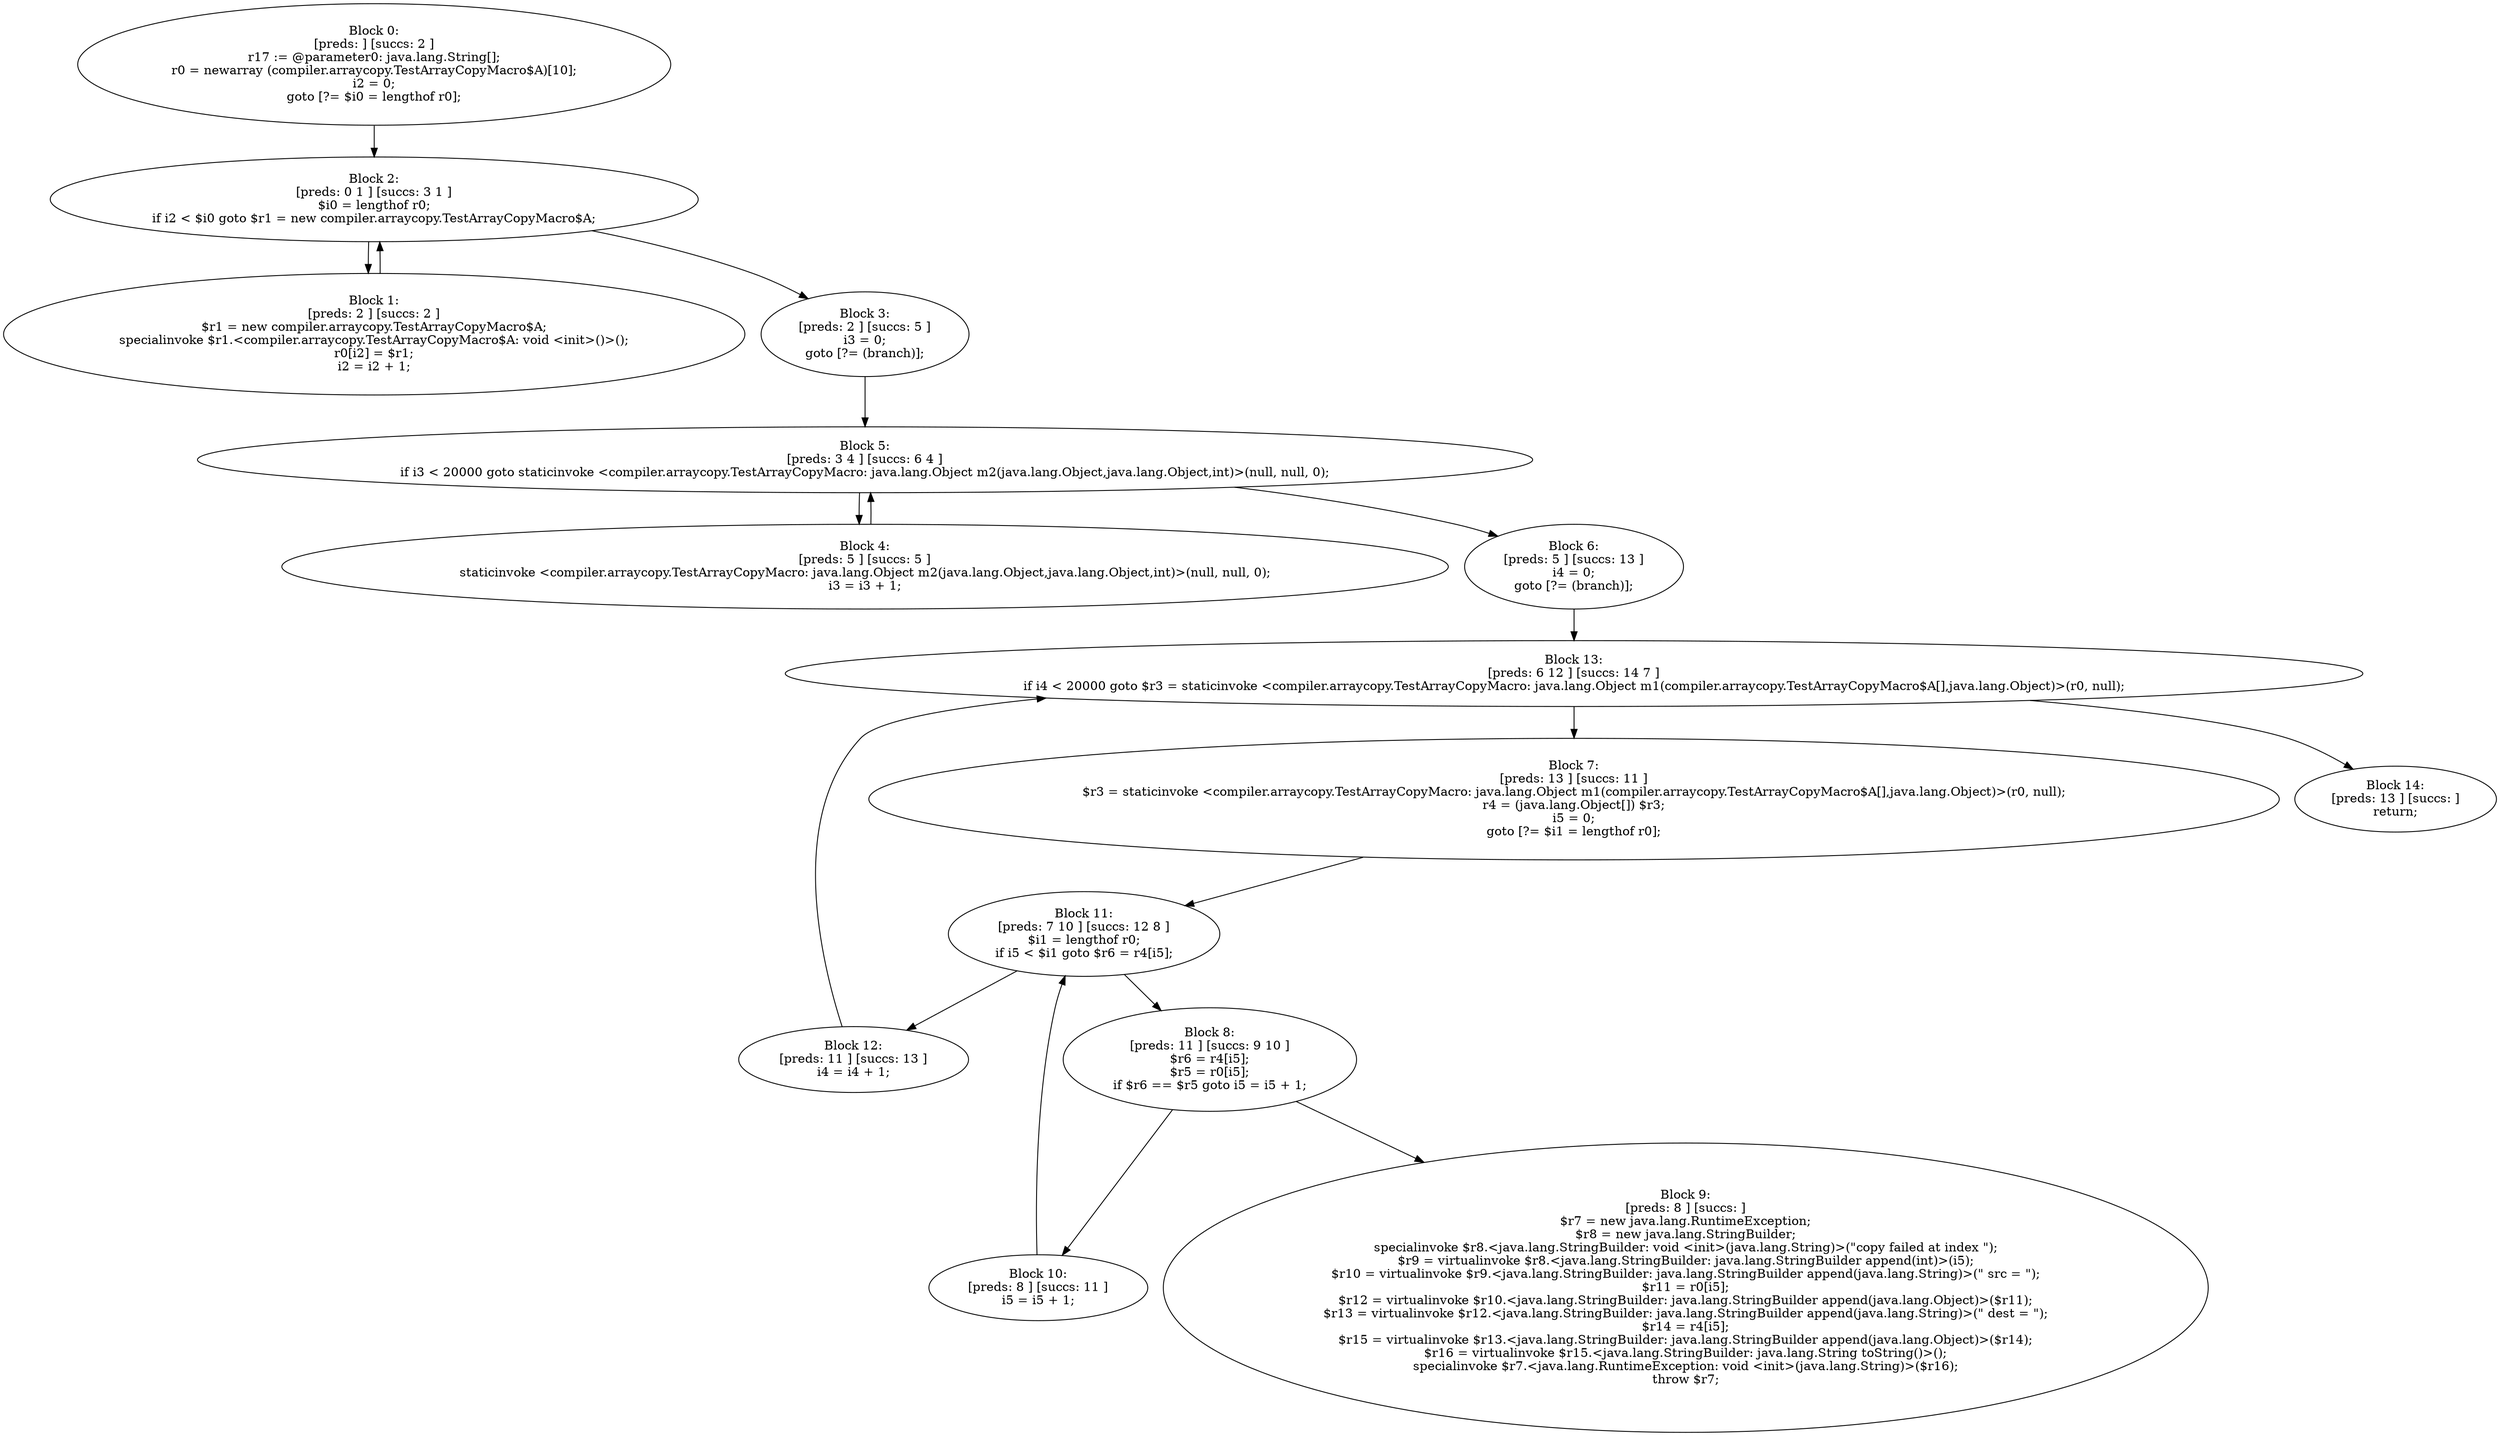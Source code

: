 digraph "unitGraph" {
    "Block 0:
[preds: ] [succs: 2 ]
r17 := @parameter0: java.lang.String[];
r0 = newarray (compiler.arraycopy.TestArrayCopyMacro$A)[10];
i2 = 0;
goto [?= $i0 = lengthof r0];
"
    "Block 1:
[preds: 2 ] [succs: 2 ]
$r1 = new compiler.arraycopy.TestArrayCopyMacro$A;
specialinvoke $r1.<compiler.arraycopy.TestArrayCopyMacro$A: void <init>()>();
r0[i2] = $r1;
i2 = i2 + 1;
"
    "Block 2:
[preds: 0 1 ] [succs: 3 1 ]
$i0 = lengthof r0;
if i2 < $i0 goto $r1 = new compiler.arraycopy.TestArrayCopyMacro$A;
"
    "Block 3:
[preds: 2 ] [succs: 5 ]
i3 = 0;
goto [?= (branch)];
"
    "Block 4:
[preds: 5 ] [succs: 5 ]
staticinvoke <compiler.arraycopy.TestArrayCopyMacro: java.lang.Object m2(java.lang.Object,java.lang.Object,int)>(null, null, 0);
i3 = i3 + 1;
"
    "Block 5:
[preds: 3 4 ] [succs: 6 4 ]
if i3 < 20000 goto staticinvoke <compiler.arraycopy.TestArrayCopyMacro: java.lang.Object m2(java.lang.Object,java.lang.Object,int)>(null, null, 0);
"
    "Block 6:
[preds: 5 ] [succs: 13 ]
i4 = 0;
goto [?= (branch)];
"
    "Block 7:
[preds: 13 ] [succs: 11 ]
$r3 = staticinvoke <compiler.arraycopy.TestArrayCopyMacro: java.lang.Object m1(compiler.arraycopy.TestArrayCopyMacro$A[],java.lang.Object)>(r0, null);
r4 = (java.lang.Object[]) $r3;
i5 = 0;
goto [?= $i1 = lengthof r0];
"
    "Block 8:
[preds: 11 ] [succs: 9 10 ]
$r6 = r4[i5];
$r5 = r0[i5];
if $r6 == $r5 goto i5 = i5 + 1;
"
    "Block 9:
[preds: 8 ] [succs: ]
$r7 = new java.lang.RuntimeException;
$r8 = new java.lang.StringBuilder;
specialinvoke $r8.<java.lang.StringBuilder: void <init>(java.lang.String)>(\"copy failed at index \");
$r9 = virtualinvoke $r8.<java.lang.StringBuilder: java.lang.StringBuilder append(int)>(i5);
$r10 = virtualinvoke $r9.<java.lang.StringBuilder: java.lang.StringBuilder append(java.lang.String)>(\" src = \");
$r11 = r0[i5];
$r12 = virtualinvoke $r10.<java.lang.StringBuilder: java.lang.StringBuilder append(java.lang.Object)>($r11);
$r13 = virtualinvoke $r12.<java.lang.StringBuilder: java.lang.StringBuilder append(java.lang.String)>(\" dest = \");
$r14 = r4[i5];
$r15 = virtualinvoke $r13.<java.lang.StringBuilder: java.lang.StringBuilder append(java.lang.Object)>($r14);
$r16 = virtualinvoke $r15.<java.lang.StringBuilder: java.lang.String toString()>();
specialinvoke $r7.<java.lang.RuntimeException: void <init>(java.lang.String)>($r16);
throw $r7;
"
    "Block 10:
[preds: 8 ] [succs: 11 ]
i5 = i5 + 1;
"
    "Block 11:
[preds: 7 10 ] [succs: 12 8 ]
$i1 = lengthof r0;
if i5 < $i1 goto $r6 = r4[i5];
"
    "Block 12:
[preds: 11 ] [succs: 13 ]
i4 = i4 + 1;
"
    "Block 13:
[preds: 6 12 ] [succs: 14 7 ]
if i4 < 20000 goto $r3 = staticinvoke <compiler.arraycopy.TestArrayCopyMacro: java.lang.Object m1(compiler.arraycopy.TestArrayCopyMacro$A[],java.lang.Object)>(r0, null);
"
    "Block 14:
[preds: 13 ] [succs: ]
return;
"
    "Block 0:
[preds: ] [succs: 2 ]
r17 := @parameter0: java.lang.String[];
r0 = newarray (compiler.arraycopy.TestArrayCopyMacro$A)[10];
i2 = 0;
goto [?= $i0 = lengthof r0];
"->"Block 2:
[preds: 0 1 ] [succs: 3 1 ]
$i0 = lengthof r0;
if i2 < $i0 goto $r1 = new compiler.arraycopy.TestArrayCopyMacro$A;
";
    "Block 1:
[preds: 2 ] [succs: 2 ]
$r1 = new compiler.arraycopy.TestArrayCopyMacro$A;
specialinvoke $r1.<compiler.arraycopy.TestArrayCopyMacro$A: void <init>()>();
r0[i2] = $r1;
i2 = i2 + 1;
"->"Block 2:
[preds: 0 1 ] [succs: 3 1 ]
$i0 = lengthof r0;
if i2 < $i0 goto $r1 = new compiler.arraycopy.TestArrayCopyMacro$A;
";
    "Block 2:
[preds: 0 1 ] [succs: 3 1 ]
$i0 = lengthof r0;
if i2 < $i0 goto $r1 = new compiler.arraycopy.TestArrayCopyMacro$A;
"->"Block 3:
[preds: 2 ] [succs: 5 ]
i3 = 0;
goto [?= (branch)];
";
    "Block 2:
[preds: 0 1 ] [succs: 3 1 ]
$i0 = lengthof r0;
if i2 < $i0 goto $r1 = new compiler.arraycopy.TestArrayCopyMacro$A;
"->"Block 1:
[preds: 2 ] [succs: 2 ]
$r1 = new compiler.arraycopy.TestArrayCopyMacro$A;
specialinvoke $r1.<compiler.arraycopy.TestArrayCopyMacro$A: void <init>()>();
r0[i2] = $r1;
i2 = i2 + 1;
";
    "Block 3:
[preds: 2 ] [succs: 5 ]
i3 = 0;
goto [?= (branch)];
"->"Block 5:
[preds: 3 4 ] [succs: 6 4 ]
if i3 < 20000 goto staticinvoke <compiler.arraycopy.TestArrayCopyMacro: java.lang.Object m2(java.lang.Object,java.lang.Object,int)>(null, null, 0);
";
    "Block 4:
[preds: 5 ] [succs: 5 ]
staticinvoke <compiler.arraycopy.TestArrayCopyMacro: java.lang.Object m2(java.lang.Object,java.lang.Object,int)>(null, null, 0);
i3 = i3 + 1;
"->"Block 5:
[preds: 3 4 ] [succs: 6 4 ]
if i3 < 20000 goto staticinvoke <compiler.arraycopy.TestArrayCopyMacro: java.lang.Object m2(java.lang.Object,java.lang.Object,int)>(null, null, 0);
";
    "Block 5:
[preds: 3 4 ] [succs: 6 4 ]
if i3 < 20000 goto staticinvoke <compiler.arraycopy.TestArrayCopyMacro: java.lang.Object m2(java.lang.Object,java.lang.Object,int)>(null, null, 0);
"->"Block 6:
[preds: 5 ] [succs: 13 ]
i4 = 0;
goto [?= (branch)];
";
    "Block 5:
[preds: 3 4 ] [succs: 6 4 ]
if i3 < 20000 goto staticinvoke <compiler.arraycopy.TestArrayCopyMacro: java.lang.Object m2(java.lang.Object,java.lang.Object,int)>(null, null, 0);
"->"Block 4:
[preds: 5 ] [succs: 5 ]
staticinvoke <compiler.arraycopy.TestArrayCopyMacro: java.lang.Object m2(java.lang.Object,java.lang.Object,int)>(null, null, 0);
i3 = i3 + 1;
";
    "Block 6:
[preds: 5 ] [succs: 13 ]
i4 = 0;
goto [?= (branch)];
"->"Block 13:
[preds: 6 12 ] [succs: 14 7 ]
if i4 < 20000 goto $r3 = staticinvoke <compiler.arraycopy.TestArrayCopyMacro: java.lang.Object m1(compiler.arraycopy.TestArrayCopyMacro$A[],java.lang.Object)>(r0, null);
";
    "Block 7:
[preds: 13 ] [succs: 11 ]
$r3 = staticinvoke <compiler.arraycopy.TestArrayCopyMacro: java.lang.Object m1(compiler.arraycopy.TestArrayCopyMacro$A[],java.lang.Object)>(r0, null);
r4 = (java.lang.Object[]) $r3;
i5 = 0;
goto [?= $i1 = lengthof r0];
"->"Block 11:
[preds: 7 10 ] [succs: 12 8 ]
$i1 = lengthof r0;
if i5 < $i1 goto $r6 = r4[i5];
";
    "Block 8:
[preds: 11 ] [succs: 9 10 ]
$r6 = r4[i5];
$r5 = r0[i5];
if $r6 == $r5 goto i5 = i5 + 1;
"->"Block 9:
[preds: 8 ] [succs: ]
$r7 = new java.lang.RuntimeException;
$r8 = new java.lang.StringBuilder;
specialinvoke $r8.<java.lang.StringBuilder: void <init>(java.lang.String)>(\"copy failed at index \");
$r9 = virtualinvoke $r8.<java.lang.StringBuilder: java.lang.StringBuilder append(int)>(i5);
$r10 = virtualinvoke $r9.<java.lang.StringBuilder: java.lang.StringBuilder append(java.lang.String)>(\" src = \");
$r11 = r0[i5];
$r12 = virtualinvoke $r10.<java.lang.StringBuilder: java.lang.StringBuilder append(java.lang.Object)>($r11);
$r13 = virtualinvoke $r12.<java.lang.StringBuilder: java.lang.StringBuilder append(java.lang.String)>(\" dest = \");
$r14 = r4[i5];
$r15 = virtualinvoke $r13.<java.lang.StringBuilder: java.lang.StringBuilder append(java.lang.Object)>($r14);
$r16 = virtualinvoke $r15.<java.lang.StringBuilder: java.lang.String toString()>();
specialinvoke $r7.<java.lang.RuntimeException: void <init>(java.lang.String)>($r16);
throw $r7;
";
    "Block 8:
[preds: 11 ] [succs: 9 10 ]
$r6 = r4[i5];
$r5 = r0[i5];
if $r6 == $r5 goto i5 = i5 + 1;
"->"Block 10:
[preds: 8 ] [succs: 11 ]
i5 = i5 + 1;
";
    "Block 10:
[preds: 8 ] [succs: 11 ]
i5 = i5 + 1;
"->"Block 11:
[preds: 7 10 ] [succs: 12 8 ]
$i1 = lengthof r0;
if i5 < $i1 goto $r6 = r4[i5];
";
    "Block 11:
[preds: 7 10 ] [succs: 12 8 ]
$i1 = lengthof r0;
if i5 < $i1 goto $r6 = r4[i5];
"->"Block 12:
[preds: 11 ] [succs: 13 ]
i4 = i4 + 1;
";
    "Block 11:
[preds: 7 10 ] [succs: 12 8 ]
$i1 = lengthof r0;
if i5 < $i1 goto $r6 = r4[i5];
"->"Block 8:
[preds: 11 ] [succs: 9 10 ]
$r6 = r4[i5];
$r5 = r0[i5];
if $r6 == $r5 goto i5 = i5 + 1;
";
    "Block 12:
[preds: 11 ] [succs: 13 ]
i4 = i4 + 1;
"->"Block 13:
[preds: 6 12 ] [succs: 14 7 ]
if i4 < 20000 goto $r3 = staticinvoke <compiler.arraycopy.TestArrayCopyMacro: java.lang.Object m1(compiler.arraycopy.TestArrayCopyMacro$A[],java.lang.Object)>(r0, null);
";
    "Block 13:
[preds: 6 12 ] [succs: 14 7 ]
if i4 < 20000 goto $r3 = staticinvoke <compiler.arraycopy.TestArrayCopyMacro: java.lang.Object m1(compiler.arraycopy.TestArrayCopyMacro$A[],java.lang.Object)>(r0, null);
"->"Block 14:
[preds: 13 ] [succs: ]
return;
";
    "Block 13:
[preds: 6 12 ] [succs: 14 7 ]
if i4 < 20000 goto $r3 = staticinvoke <compiler.arraycopy.TestArrayCopyMacro: java.lang.Object m1(compiler.arraycopy.TestArrayCopyMacro$A[],java.lang.Object)>(r0, null);
"->"Block 7:
[preds: 13 ] [succs: 11 ]
$r3 = staticinvoke <compiler.arraycopy.TestArrayCopyMacro: java.lang.Object m1(compiler.arraycopy.TestArrayCopyMacro$A[],java.lang.Object)>(r0, null);
r4 = (java.lang.Object[]) $r3;
i5 = 0;
goto [?= $i1 = lengthof r0];
";
}
